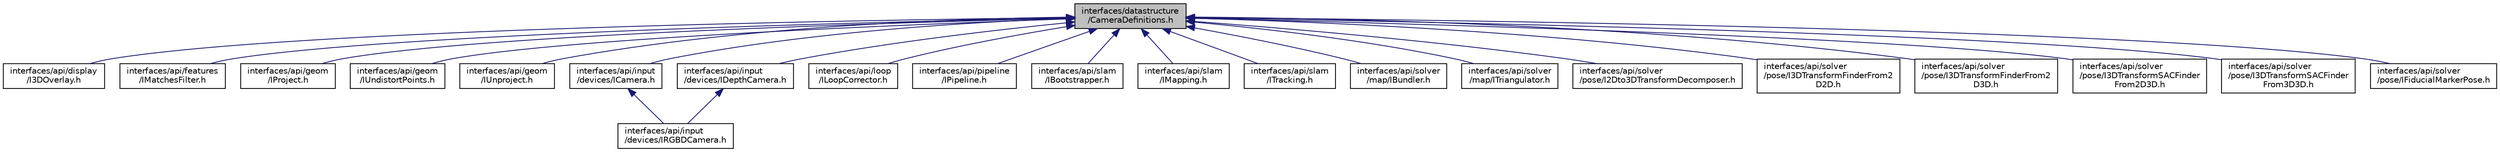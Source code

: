 digraph "interfaces/datastructure/CameraDefinitions.h"
{
  edge [fontname="Helvetica",fontsize="10",labelfontname="Helvetica",labelfontsize="10"];
  node [fontname="Helvetica",fontsize="10",shape=record];
  Node18 [label="interfaces/datastructure\l/CameraDefinitions.h",height=0.2,width=0.4,color="black", fillcolor="grey75", style="filled", fontcolor="black"];
  Node18 -> Node19 [dir="back",color="midnightblue",fontsize="10",style="solid",fontname="Helvetica"];
  Node19 [label="interfaces/api/display\l/I3DOverlay.h",height=0.2,width=0.4,color="black", fillcolor="white", style="filled",URL="$_i3_d_overlay_8h_source.html"];
  Node18 -> Node20 [dir="back",color="midnightblue",fontsize="10",style="solid",fontname="Helvetica"];
  Node20 [label="interfaces/api/features\l/IMatchesFilter.h",height=0.2,width=0.4,color="black", fillcolor="white", style="filled",URL="$_i_matches_filter_8h_source.html"];
  Node18 -> Node21 [dir="back",color="midnightblue",fontsize="10",style="solid",fontname="Helvetica"];
  Node21 [label="interfaces/api/geom\l/IProject.h",height=0.2,width=0.4,color="black", fillcolor="white", style="filled",URL="$_i_project_8h_source.html"];
  Node18 -> Node22 [dir="back",color="midnightblue",fontsize="10",style="solid",fontname="Helvetica"];
  Node22 [label="interfaces/api/geom\l/IUndistortPoints.h",height=0.2,width=0.4,color="black", fillcolor="white", style="filled",URL="$_i_undistort_points_8h_source.html"];
  Node18 -> Node23 [dir="back",color="midnightblue",fontsize="10",style="solid",fontname="Helvetica"];
  Node23 [label="interfaces/api/geom\l/IUnproject.h",height=0.2,width=0.4,color="black", fillcolor="white", style="filled",URL="$_i_unproject_8h_source.html"];
  Node18 -> Node24 [dir="back",color="midnightblue",fontsize="10",style="solid",fontname="Helvetica"];
  Node24 [label="interfaces/api/input\l/devices/ICamera.h",height=0.2,width=0.4,color="black", fillcolor="white", style="filled",URL="$_i_camera_8h_source.html"];
  Node24 -> Node25 [dir="back",color="midnightblue",fontsize="10",style="solid",fontname="Helvetica"];
  Node25 [label="interfaces/api/input\l/devices/IRGBDCamera.h",height=0.2,width=0.4,color="black", fillcolor="white", style="filled",URL="$_i_r_g_b_d_camera_8h_source.html"];
  Node18 -> Node26 [dir="back",color="midnightblue",fontsize="10",style="solid",fontname="Helvetica"];
  Node26 [label="interfaces/api/input\l/devices/IDepthCamera.h",height=0.2,width=0.4,color="black", fillcolor="white", style="filled",URL="$_i_depth_camera_8h_source.html"];
  Node26 -> Node25 [dir="back",color="midnightblue",fontsize="10",style="solid",fontname="Helvetica"];
  Node18 -> Node27 [dir="back",color="midnightblue",fontsize="10",style="solid",fontname="Helvetica"];
  Node27 [label="interfaces/api/loop\l/ILoopCorrector.h",height=0.2,width=0.4,color="black", fillcolor="white", style="filled",URL="$_i_loop_corrector_8h_source.html"];
  Node18 -> Node28 [dir="back",color="midnightblue",fontsize="10",style="solid",fontname="Helvetica"];
  Node28 [label="interfaces/api/pipeline\l/IPipeline.h",height=0.2,width=0.4,color="black", fillcolor="white", style="filled",URL="$_i_pipeline_8h_source.html"];
  Node18 -> Node29 [dir="back",color="midnightblue",fontsize="10",style="solid",fontname="Helvetica"];
  Node29 [label="interfaces/api/slam\l/IBootstrapper.h",height=0.2,width=0.4,color="black", fillcolor="white", style="filled",URL="$_i_bootstrapper_8h_source.html"];
  Node18 -> Node30 [dir="back",color="midnightblue",fontsize="10",style="solid",fontname="Helvetica"];
  Node30 [label="interfaces/api/slam\l/IMapping.h",height=0.2,width=0.4,color="black", fillcolor="white", style="filled",URL="$_i_mapping_8h_source.html"];
  Node18 -> Node31 [dir="back",color="midnightblue",fontsize="10",style="solid",fontname="Helvetica"];
  Node31 [label="interfaces/api/slam\l/ITracking.h",height=0.2,width=0.4,color="black", fillcolor="white", style="filled",URL="$_i_tracking_8h_source.html"];
  Node18 -> Node32 [dir="back",color="midnightblue",fontsize="10",style="solid",fontname="Helvetica"];
  Node32 [label="interfaces/api/solver\l/map/IBundler.h",height=0.2,width=0.4,color="black", fillcolor="white", style="filled",URL="$_i_bundler_8h_source.html"];
  Node18 -> Node33 [dir="back",color="midnightblue",fontsize="10",style="solid",fontname="Helvetica"];
  Node33 [label="interfaces/api/solver\l/map/ITriangulator.h",height=0.2,width=0.4,color="black", fillcolor="white", style="filled",URL="$_i_triangulator_8h_source.html"];
  Node18 -> Node34 [dir="back",color="midnightblue",fontsize="10",style="solid",fontname="Helvetica"];
  Node34 [label="interfaces/api/solver\l/pose/I2Dto3DTransformDecomposer.h",height=0.2,width=0.4,color="black", fillcolor="white", style="filled",URL="$_i2_dto3_d_transform_decomposer_8h_source.html"];
  Node18 -> Node35 [dir="back",color="midnightblue",fontsize="10",style="solid",fontname="Helvetica"];
  Node35 [label="interfaces/api/solver\l/pose/I3DTransformFinderFrom2\lD2D.h",height=0.2,width=0.4,color="black", fillcolor="white", style="filled",URL="$_i3_d_transform_finder_from2_d2_d_8h_source.html"];
  Node18 -> Node36 [dir="back",color="midnightblue",fontsize="10",style="solid",fontname="Helvetica"];
  Node36 [label="interfaces/api/solver\l/pose/I3DTransformFinderFrom2\lD3D.h",height=0.2,width=0.4,color="black", fillcolor="white", style="filled",URL="$_i3_d_transform_finder_from2_d3_d_8h_source.html"];
  Node18 -> Node37 [dir="back",color="midnightblue",fontsize="10",style="solid",fontname="Helvetica"];
  Node37 [label="interfaces/api/solver\l/pose/I3DTransformSACFinder\lFrom2D3D.h",height=0.2,width=0.4,color="black", fillcolor="white", style="filled",URL="$_i3_d_transform_s_a_c_finder_from2_d3_d_8h_source.html"];
  Node18 -> Node38 [dir="back",color="midnightblue",fontsize="10",style="solid",fontname="Helvetica"];
  Node38 [label="interfaces/api/solver\l/pose/I3DTransformSACFinder\lFrom3D3D.h",height=0.2,width=0.4,color="black", fillcolor="white", style="filled",URL="$_i3_d_transform_s_a_c_finder_from3_d3_d_8h_source.html"];
  Node18 -> Node39 [dir="back",color="midnightblue",fontsize="10",style="solid",fontname="Helvetica"];
  Node39 [label="interfaces/api/solver\l/pose/IFiducialMarkerPose.h",height=0.2,width=0.4,color="black", fillcolor="white", style="filled",URL="$_i_fiducial_marker_pose_8h_source.html"];
}
